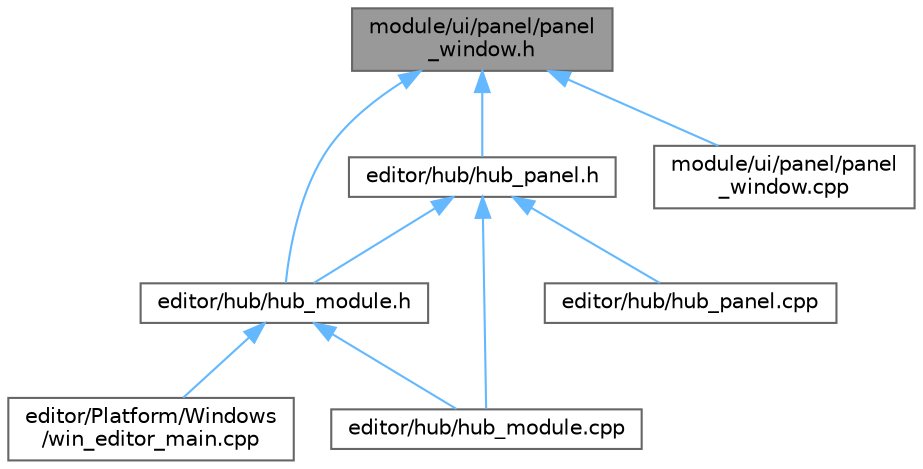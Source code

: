 digraph "module/ui/panel/panel_window.h"
{
 // LATEX_PDF_SIZE
  bgcolor="transparent";
  edge [fontname=Helvetica,fontsize=10,labelfontname=Helvetica,labelfontsize=10];
  node [fontname=Helvetica,fontsize=10,shape=box,height=0.2,width=0.4];
  Node1 [id="Node000001",label="module/ui/panel/panel\l_window.h",height=0.2,width=0.4,color="gray40", fillcolor="grey60", style="filled", fontcolor="black",tooltip=" "];
  Node1 -> Node2 [id="edge1_Node000001_Node000002",dir="back",color="steelblue1",style="solid",tooltip=" "];
  Node2 [id="Node000002",label="editor/hub/hub_module.h",height=0.2,width=0.4,color="grey40", fillcolor="white", style="filled",URL="$hub__module_8h.html",tooltip=" "];
  Node2 -> Node3 [id="edge2_Node000002_Node000003",dir="back",color="steelblue1",style="solid",tooltip=" "];
  Node3 [id="Node000003",label="editor/Platform/Windows\l/win_editor_main.cpp",height=0.2,width=0.4,color="grey40", fillcolor="white", style="filled",URL="$win__editor__main_8cpp.html",tooltip=" "];
  Node2 -> Node4 [id="edge3_Node000002_Node000004",dir="back",color="steelblue1",style="solid",tooltip=" "];
  Node4 [id="Node000004",label="editor/hub/hub_module.cpp",height=0.2,width=0.4,color="grey40", fillcolor="white", style="filled",URL="$hub__module_8cpp.html",tooltip=" "];
  Node1 -> Node5 [id="edge4_Node000001_Node000005",dir="back",color="steelblue1",style="solid",tooltip=" "];
  Node5 [id="Node000005",label="editor/hub/hub_panel.h",height=0.2,width=0.4,color="grey40", fillcolor="white", style="filled",URL="$hub__panel_8h.html",tooltip=" "];
  Node5 -> Node4 [id="edge5_Node000005_Node000004",dir="back",color="steelblue1",style="solid",tooltip=" "];
  Node5 -> Node2 [id="edge6_Node000005_Node000002",dir="back",color="steelblue1",style="solid",tooltip=" "];
  Node5 -> Node6 [id="edge7_Node000005_Node000006",dir="back",color="steelblue1",style="solid",tooltip=" "];
  Node6 [id="Node000006",label="editor/hub/hub_panel.cpp",height=0.2,width=0.4,color="grey40", fillcolor="white", style="filled",URL="$hub__panel_8cpp.html",tooltip=" "];
  Node1 -> Node7 [id="edge8_Node000001_Node000007",dir="back",color="steelblue1",style="solid",tooltip=" "];
  Node7 [id="Node000007",label="module/ui/panel/panel\l_window.cpp",height=0.2,width=0.4,color="grey40", fillcolor="white", style="filled",URL="$panel__window_8cpp.html",tooltip=" "];
}
